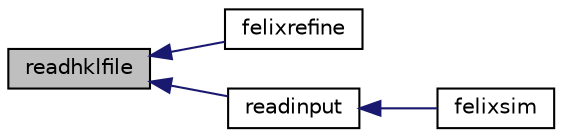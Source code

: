 digraph "readhklfile"
{
  edge [fontname="Helvetica",fontsize="10",labelfontname="Helvetica",labelfontsize="10"];
  node [fontname="Helvetica",fontsize="10",shape=record];
  rankdir="LR";
  Node1 [label="readhklfile",height=0.2,width=0.4,color="black", fillcolor="grey75", style="filled", fontcolor="black"];
  Node1 -> Node2 [dir="back",color="midnightblue",fontsize="10",style="solid",fontname="Helvetica"];
  Node2 [label="felixrefine",height=0.2,width=0.4,color="black", fillcolor="white", style="filled",URL="$felixrefine_8f90.html#aecbf263fc9c06070ed63b7a31c76bbef"];
  Node1 -> Node3 [dir="back",color="midnightblue",fontsize="10",style="solid",fontname="Helvetica"];
  Node3 [label="readinput",height=0.2,width=0.4,color="black", fillcolor="white", style="filled",URL="$readinput_8f90.html#a87d0c2ec1671e34d4efcabf08db9d396"];
  Node3 -> Node4 [dir="back",color="midnightblue",fontsize="10",style="solid",fontname="Helvetica"];
  Node4 [label="felixsim",height=0.2,width=0.4,color="black", fillcolor="white", style="filled",URL="$felixsim_8f90.html#ad36d8d5ddad66820866e3d05a4c66144"];
}
